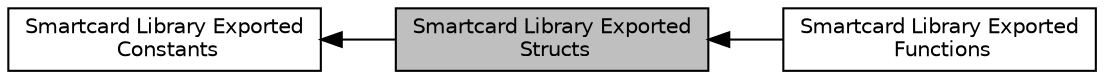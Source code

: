 digraph "Smartcard Library Exported Structs"
{
  edge [fontname="Helvetica",fontsize="10",labelfontname="Helvetica",labelfontsize="10"];
  node [fontname="Helvetica",fontsize="10",shape=box];
  rankdir=LR;
  Node2 [label="Smartcard Library Exported\l Constants",height=0.2,width=0.4,color="black", fillcolor="white", style="filled",URL="$dc/d45/group___n_a_n_o100___s_c_l_i_b___e_x_p_o_r_t_e_d___c_o_n_s_t_a_n_t_s.html",tooltip=" "];
  Node1 [label="Smartcard Library Exported\l Structs",height=0.2,width=0.4,color="black", fillcolor="grey75", style="filled", fontcolor="black",tooltip=" "];
  Node3 [label="Smartcard Library Exported\l Functions",height=0.2,width=0.4,color="black", fillcolor="white", style="filled",URL="$d1/deb/group___n_u_c400___s_c_l_i_b___e_x_p_o_r_t_e_d___f_u_n_c_t_i_o_n_s.html",tooltip=" "];
  Node2->Node1 [shape=plaintext, dir="back", style="solid"];
  Node1->Node3 [shape=plaintext, dir="back", style="solid"];
}
